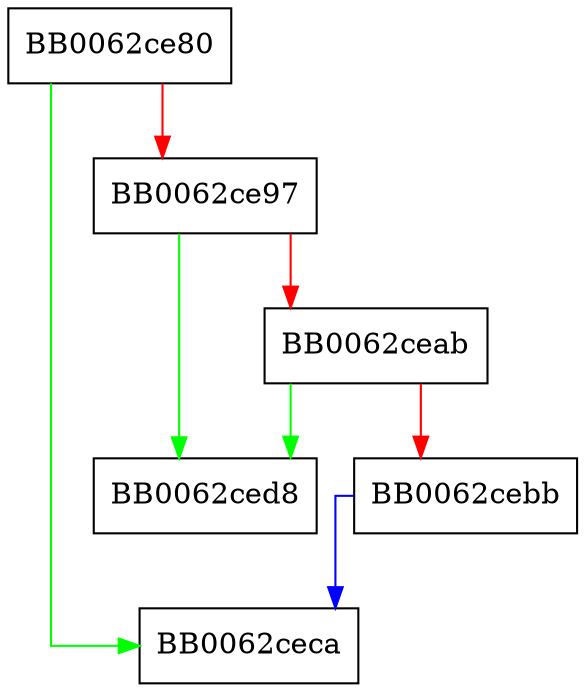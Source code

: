 digraph do_rand_init_ossl_ {
  node [shape="box"];
  graph [splines=ortho];
  BB0062ce80 -> BB0062ceca [color="green"];
  BB0062ce80 -> BB0062ce97 [color="red"];
  BB0062ce97 -> BB0062ced8 [color="green"];
  BB0062ce97 -> BB0062ceab [color="red"];
  BB0062ceab -> BB0062ced8 [color="green"];
  BB0062ceab -> BB0062cebb [color="red"];
  BB0062cebb -> BB0062ceca [color="blue"];
}